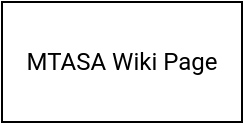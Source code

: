 <mxfile version="14.2.7" type="device"><diagram id="UgO21g4iKsdtfG-e3LnC" name="Page-1"><mxGraphModel dx="1420" dy="1817" grid="1" gridSize="10" guides="1" tooltips="1" connect="1" arrows="1" fold="1" page="1" pageScale="1" pageWidth="1169" pageHeight="827" math="0" shadow="0"><root><mxCell id="0"/><mxCell id="1" parent="0"/><mxCell id="tl8OP4de-ITdP54hhJiF-1" value="MTASA Wiki Page" style="rounded=0;whiteSpace=wrap;html=1;fontFamily=Roboto;fontSource=https%3A%2F%2Ffonts.googleapis.com%2Fcss%3Ffamily%3DRoboto;" vertex="1" parent="1"><mxGeometry x="310" y="180" width="120" height="60" as="geometry"/></mxCell></root></mxGraphModel></diagram></mxfile>